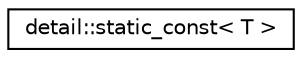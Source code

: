 digraph "Graphical Class Hierarchy"
{
 // LATEX_PDF_SIZE
  edge [fontname="Helvetica",fontsize="10",labelfontname="Helvetica",labelfontsize="10"];
  node [fontname="Helvetica",fontsize="10",shape=record];
  rankdir="LR";
  Node0 [label="detail::static_const\< T \>",height=0.2,width=0.4,color="black", fillcolor="white", style="filled",URL="$structdetail_1_1static__const.html",tooltip=" "];
}
